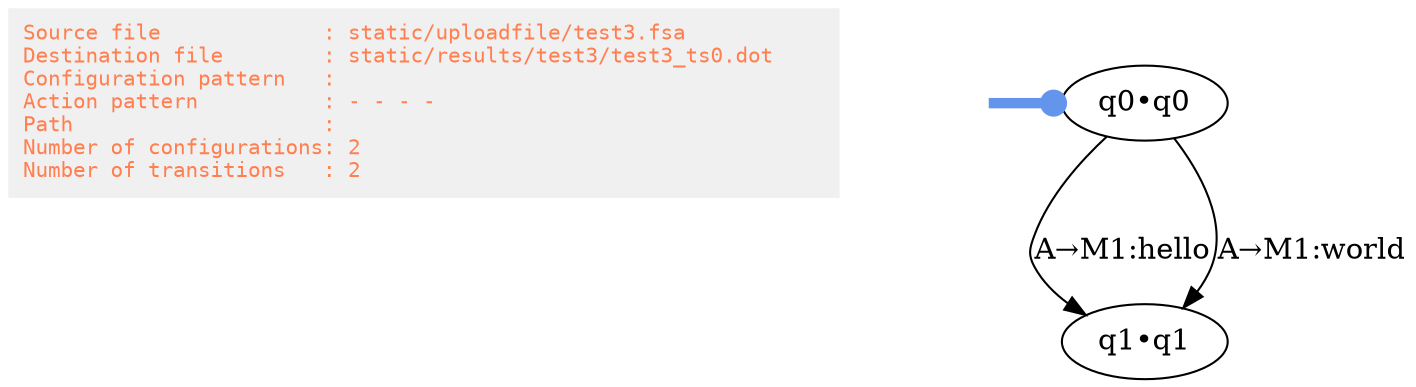 digraph ICTS {
graph [bgcolor="transparent", bb=10];
subgraph legend {
	#rank = sink;
	Legend [shape=rectangle, penwidth=0, fontname=courier, fontsize=10, fillcolor=gray94, style=filled, fontcolor=coral, margin=0.1,
		label="Source file             : static/uploadfile/test3.fsa	\lDestination file        : static/results/test3/test3_ts0.dot	\lConfiguration pattern   : 	\lAction pattern          : - - - -	\lPath                    : 	\lNumber of configurations: 2	\lNumber of transitions   : 2\l"];
}

subgraph ts{
"__start" [shape = "none"; label="";]
{rank = same "__start" "q0_q0"}
	"q0_q0"			[label="q0&bull;q0"];
	"q1_q1"			[label="q1&bull;q1"];

}{
"__start" -> "q0_q0" [arrowhead=dot; label=""; penwidth=5; color=cornflowerblue]
	"q0_q0" -> "q1_q1"			[label="A&rarr;M1:hello"];
	"q0_q0" -> "q1_q1"			[label="A&rarr;M1:world"];

}}

